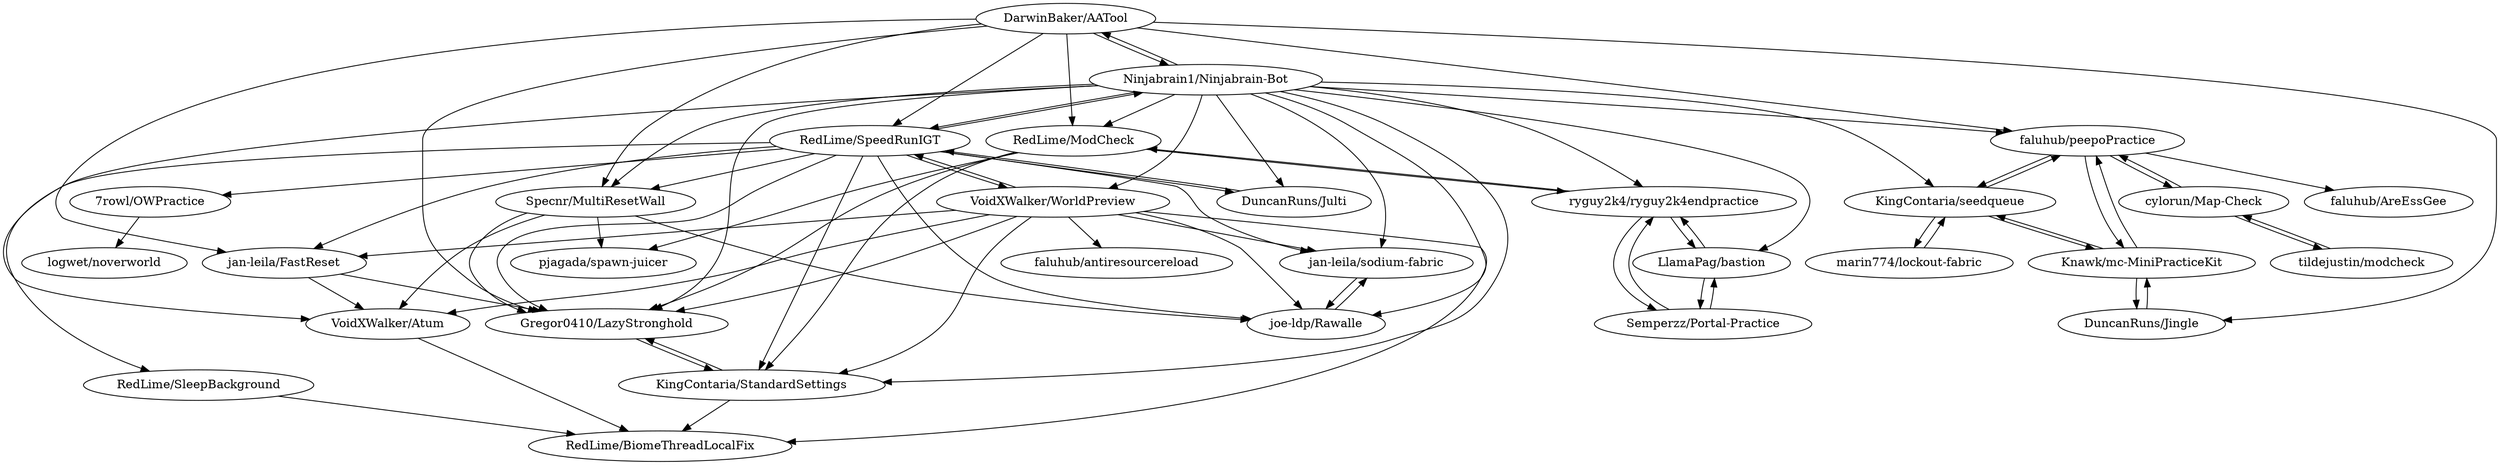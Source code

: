 digraph G {
"DarwinBaker/AATool" -> "Ninjabrain1/Ninjabrain-Bot"
"DarwinBaker/AATool" -> "RedLime/SpeedRunIGT"
"DarwinBaker/AATool" -> "faluhub/peepoPractice"
"DarwinBaker/AATool" -> "Specnr/MultiResetWall"
"DarwinBaker/AATool" -> "RedLime/ModCheck"
"DarwinBaker/AATool" -> "Gregor0410/LazyStronghold"
"DarwinBaker/AATool" -> "DuncanRuns/Jingle"
"DarwinBaker/AATool" -> "jan-leila/FastReset"
"jan-leila/FastReset" -> "Gregor0410/LazyStronghold"
"jan-leila/FastReset" -> "VoidXWalker/Atum"
"ryguy2k4/ryguy2k4endpractice" -> "Semperzz/Portal-Practice"
"ryguy2k4/ryguy2k4endpractice" -> "LlamaPag/bastion"
"ryguy2k4/ryguy2k4endpractice" -> "RedLime/ModCheck"
"Ninjabrain1/Ninjabrain-Bot" -> "RedLime/SpeedRunIGT"
"Ninjabrain1/Ninjabrain-Bot" -> "Specnr/MultiResetWall"
"Ninjabrain1/Ninjabrain-Bot" -> "VoidXWalker/WorldPreview"
"Ninjabrain1/Ninjabrain-Bot" -> "DarwinBaker/AATool"
"Ninjabrain1/Ninjabrain-Bot" -> "DuncanRuns/Julti"
"Ninjabrain1/Ninjabrain-Bot" -> "joe-ldp/Rawalle"
"Ninjabrain1/Ninjabrain-Bot" -> "LlamaPag/bastion"
"Ninjabrain1/Ninjabrain-Bot" -> "KingContaria/seedqueue"
"Ninjabrain1/Ninjabrain-Bot" -> "Gregor0410/LazyStronghold"
"Ninjabrain1/Ninjabrain-Bot" -> "KingContaria/StandardSettings"
"Ninjabrain1/Ninjabrain-Bot" -> "VoidXWalker/Atum"
"Ninjabrain1/Ninjabrain-Bot" -> "RedLime/ModCheck"
"Ninjabrain1/Ninjabrain-Bot" -> "jan-leila/sodium-fabric"
"Ninjabrain1/Ninjabrain-Bot" -> "ryguy2k4/ryguy2k4endpractice"
"Ninjabrain1/Ninjabrain-Bot" -> "faluhub/peepoPractice"
"VoidXWalker/Atum" -> "RedLime/BiomeThreadLocalFix"
"VoidXWalker/WorldPreview" -> "KingContaria/StandardSettings"
"VoidXWalker/WorldPreview" -> "RedLime/SpeedRunIGT"
"VoidXWalker/WorldPreview" -> "Gregor0410/LazyStronghold"
"VoidXWalker/WorldPreview" -> "jan-leila/sodium-fabric"
"VoidXWalker/WorldPreview" -> "jan-leila/FastReset"
"VoidXWalker/WorldPreview" -> "VoidXWalker/Atum"
"VoidXWalker/WorldPreview" -> "faluhub/antiresourcereload"
"VoidXWalker/WorldPreview" -> "RedLime/BiomeThreadLocalFix"
"VoidXWalker/WorldPreview" -> "joe-ldp/Rawalle"
"RedLime/ModCheck" -> "KingContaria/StandardSettings"
"RedLime/ModCheck" -> "ryguy2k4/ryguy2k4endpractice"
"RedLime/ModCheck" -> "Gregor0410/LazyStronghold"
"RedLime/ModCheck" -> "pjagada/spawn-juicer"
"KingContaria/StandardSettings" -> "Gregor0410/LazyStronghold"
"KingContaria/StandardSettings" -> "RedLime/BiomeThreadLocalFix"
"7rowl/OWPractice" -> "logwet/noverworld"
"LlamaPag/bastion" -> "ryguy2k4/ryguy2k4endpractice"
"LlamaPag/bastion" -> "Semperzz/Portal-Practice"
"joe-ldp/Rawalle" -> "jan-leila/sodium-fabric"
"jan-leila/sodium-fabric" -> "joe-ldp/Rawalle"
"Specnr/MultiResetWall" -> "joe-ldp/Rawalle"
"Specnr/MultiResetWall" -> "Gregor0410/LazyStronghold"
"Specnr/MultiResetWall" -> "VoidXWalker/Atum"
"Specnr/MultiResetWall" -> "pjagada/spawn-juicer"
"RedLime/SpeedRunIGT" -> "VoidXWalker/WorldPreview"
"RedLime/SpeedRunIGT" -> "Gregor0410/LazyStronghold"
"RedLime/SpeedRunIGT" -> "KingContaria/StandardSettings"
"RedLime/SpeedRunIGT" -> "jan-leila/sodium-fabric"
"RedLime/SpeedRunIGT" -> "DuncanRuns/Julti"
"RedLime/SpeedRunIGT" -> "jan-leila/FastReset"
"RedLime/SpeedRunIGT" -> "Specnr/MultiResetWall"
"RedLime/SpeedRunIGT" -> "Ninjabrain1/Ninjabrain-Bot"
"RedLime/SpeedRunIGT" -> "RedLime/SleepBackground"
"RedLime/SpeedRunIGT" -> "joe-ldp/Rawalle"
"RedLime/SpeedRunIGT" -> "7rowl/OWPractice"
"RedLime/SleepBackground" -> "RedLime/BiomeThreadLocalFix"
"Gregor0410/LazyStronghold" -> "KingContaria/StandardSettings"
"faluhub/peepoPractice" -> "cylorun/Map-Check"
"faluhub/peepoPractice" -> "KingContaria/seedqueue"
"faluhub/peepoPractice" -> "Knawk/mc-MiniPracticeKit"
"faluhub/peepoPractice" -> "faluhub/AreEssGee"
"DuncanRuns/Julti" -> "RedLime/SpeedRunIGT"
"Semperzz/Portal-Practice" -> "ryguy2k4/ryguy2k4endpractice"
"Semperzz/Portal-Practice" -> "LlamaPag/bastion"
"Knawk/mc-MiniPracticeKit" -> "DuncanRuns/Jingle"
"Knawk/mc-MiniPracticeKit" -> "faluhub/peepoPractice"
"Knawk/mc-MiniPracticeKit" -> "KingContaria/seedqueue"
"tildejustin/modcheck" -> "cylorun/Map-Check"
"cylorun/Map-Check" -> "tildejustin/modcheck"
"cylorun/Map-Check" -> "faluhub/peepoPractice"
"KingContaria/seedqueue" -> "faluhub/peepoPractice"
"KingContaria/seedqueue" -> "Knawk/mc-MiniPracticeKit"
"KingContaria/seedqueue" -> "marin774/lockout-fabric"
"marin774/lockout-fabric" -> "KingContaria/seedqueue"
"DuncanRuns/Jingle" -> "Knawk/mc-MiniPracticeKit"
"DarwinBaker/AATool" ["l"="2.788,46.265"]
"Ninjabrain1/Ninjabrain-Bot" ["l"="2.785,46.252"]
"RedLime/SpeedRunIGT" ["l"="2.788,46.237"]
"faluhub/peepoPractice" ["l"="2.811,46.277"]
"Specnr/MultiResetWall" ["l"="2.757,46.251"]
"RedLime/ModCheck" ["l"="2.763,46.262"]
"Gregor0410/LazyStronghold" ["l"="2.77,46.25"]
"DuncanRuns/Jingle" ["l"="2.818,46.261"]
"jan-leila/FastReset" ["l"="2.772,46.242"]
"VoidXWalker/Atum" ["l"="2.75,46.238"]
"ryguy2k4/ryguy2k4endpractice" ["l"="2.765,46.276"]
"Semperzz/Portal-Practice" ["l"="2.751,46.286"]
"LlamaPag/bastion" ["l"="2.751,46.274"]
"VoidXWalker/WorldPreview" ["l"="2.765,46.23"]
"DuncanRuns/Julti" ["l"="2.811,46.237"]
"joe-ldp/Rawalle" ["l"="2.774,46.236"]
"KingContaria/seedqueue" ["l"="2.825,46.275"]
"KingContaria/StandardSettings" ["l"="2.761,46.241"]
"jan-leila/sodium-fabric" ["l"="2.785,46.226"]
"RedLime/BiomeThreadLocalFix" ["l"="2.75,46.226"]
"faluhub/antiresourcereload" ["l"="2.751,46.212"]
"pjagada/spawn-juicer" ["l"="2.738,46.259"]
"7rowl/OWPractice" ["l"="2.806,46.216"]
"logwet/noverworld" ["l"="2.821,46.203"]
"RedLime/SleepBackground" ["l"="2.771,46.218"]
"cylorun/Map-Check" ["l"="2.821,46.292"]
"Knawk/mc-MiniPracticeKit" ["l"="2.832,46.267"]
"faluhub/AreEssGee" ["l"="2.804,46.293"]
"tildejustin/modcheck" ["l"="2.831,46.304"]
"marin774/lockout-fabric" ["l"="2.846,46.282"]
}